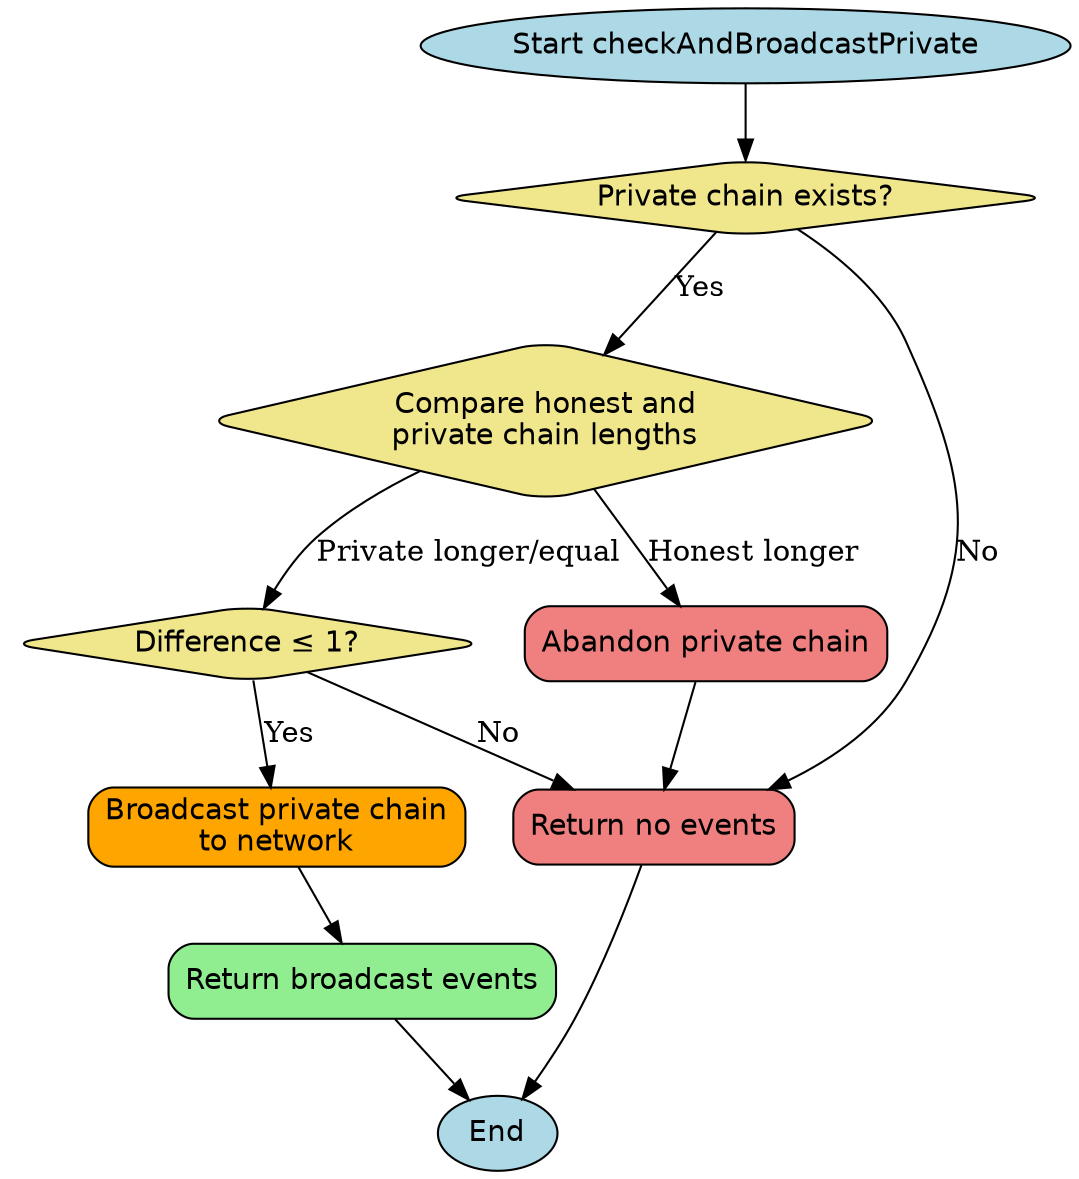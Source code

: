 digraph checkAndBroadcastPrivateFlow {
    rankdir=TB;
    
    // Node styles
    node [shape=box, style="filled,rounded", fontname="Helvetica"];
    start_node [label="Start checkAndBroadcastPrivate", shape=ellipse, fillcolor=lightblue];
    end_node [label="End", shape=ellipse, fillcolor=lightblue];
    
    // Main decision points
    check_private_exists [
        label="Private chain exists?",
        shape=diamond,
        fillcolor=khaki
    ];
    
    compare_lengths [
        label="Compare honest and\nprivate chain lengths",
        shape=diamond,
        fillcolor=khaki
    ];
    
    check_panic [
        label="Difference ≤ 1?",
        shape=diamond,
        fillcolor=khaki
    ];
    
    // Actions
    broadcast_private [
        label="Broadcast private chain\nto network",
        shape=box,
        fillcolor=orange
    ];
    
    reset_private [
        label="Abandon private chain",
        shape=box,
        fillcolor=lightcoral
    ];
    
    return_empty [
        label="Return no events",
        shape=box,
        fillcolor=lightcoral
    ];
    
    return_events [
        label="Return broadcast events",
        shape=box,
        fillcolor=lightgreen
    ];

    // Edges
    start_node -> check_private_exists;
    
    // No private chain
    check_private_exists -> return_empty [label="No"];
    
    // Main flow
    check_private_exists -> compare_lengths [label="Yes"];
    
    // Honest chain longer
    compare_lengths -> reset_private [label="Honest longer"];
    reset_private -> return_empty;
    
    // Private chain competitive
    compare_lengths -> check_panic [label="Private longer/equal"];
    
    // Broadcast decision
    check_panic -> return_empty [label="No"];
    check_panic -> broadcast_private [label="Yes"];
    broadcast_private -> return_events;
    
    // Final returns
    return_empty -> end_node;
    return_events -> end_node;
}